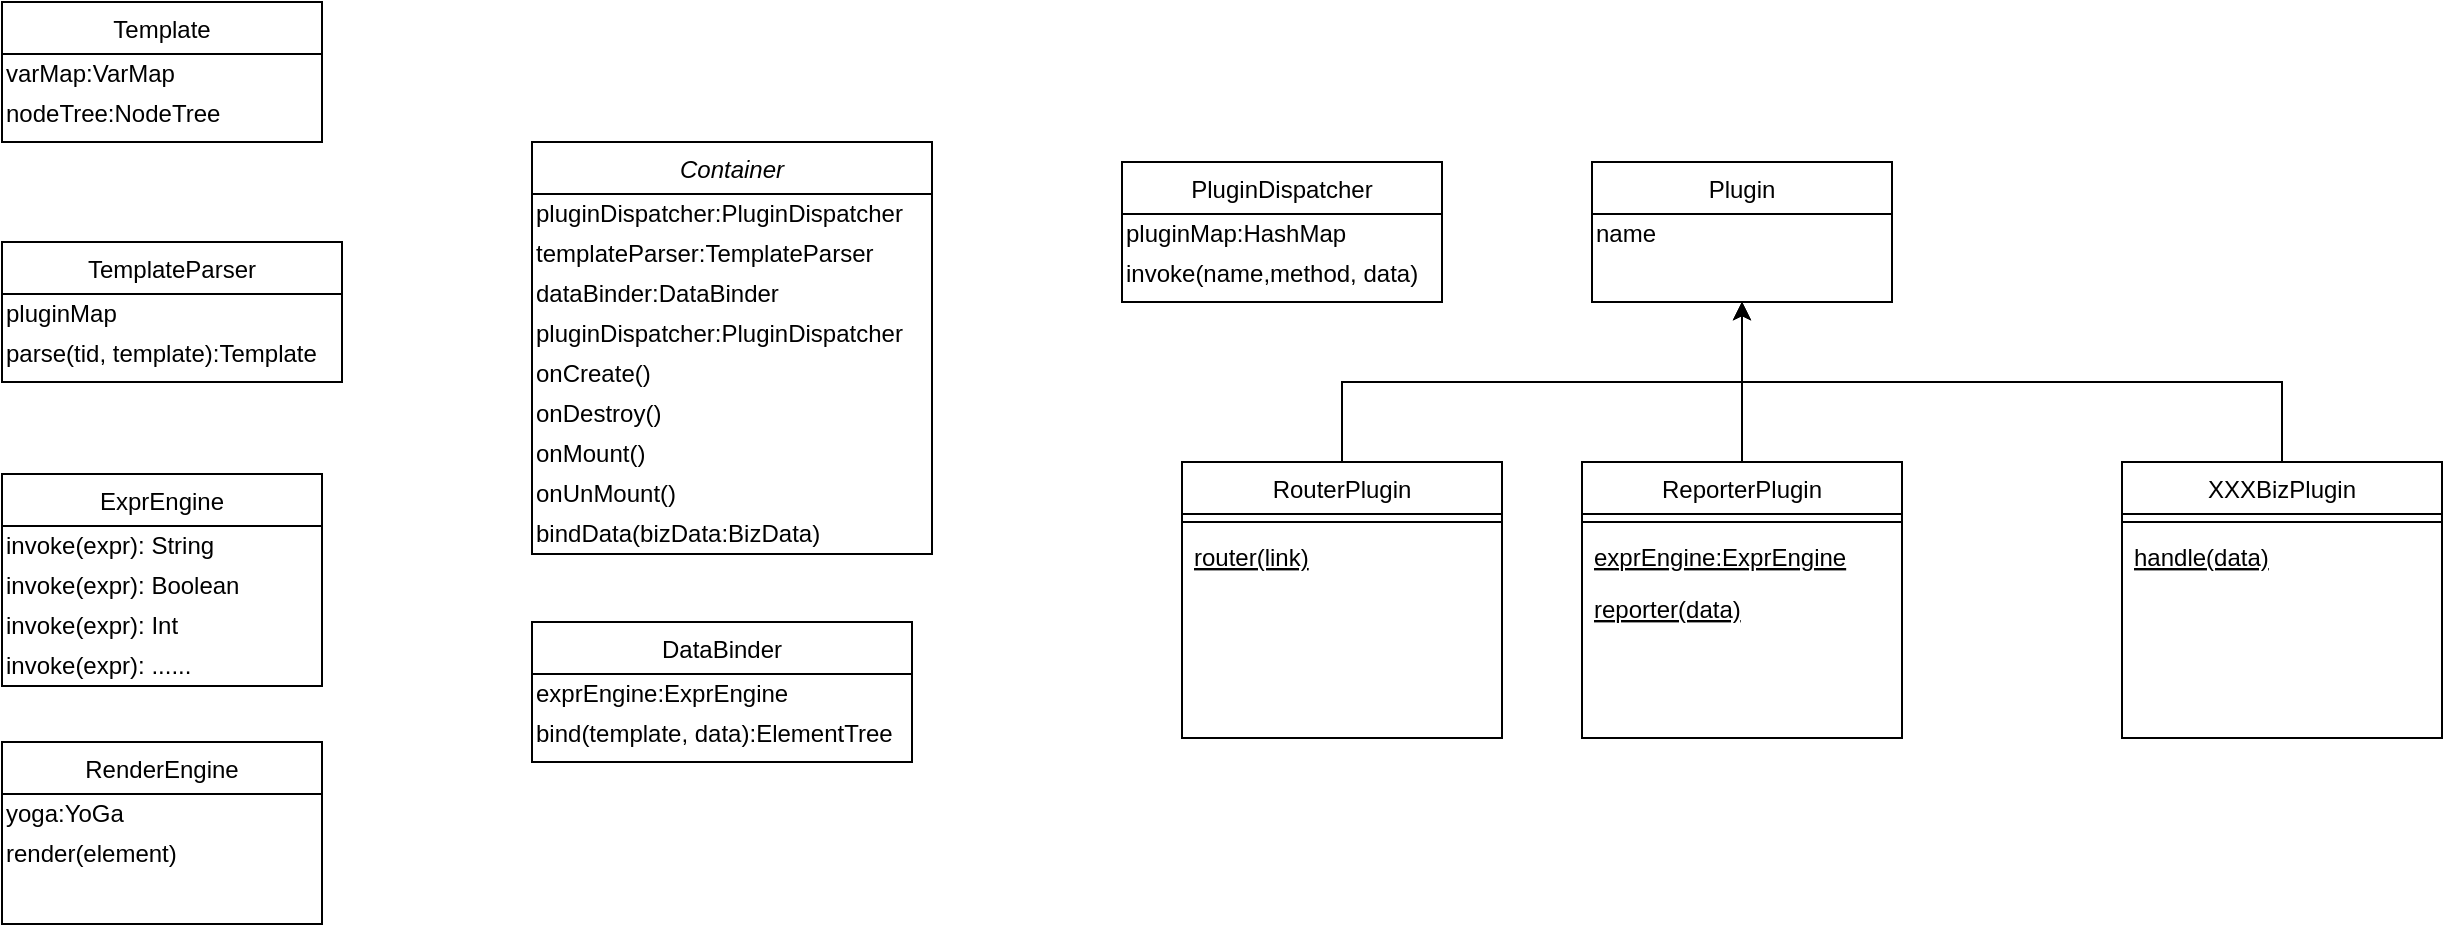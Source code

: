 <mxfile version="13.6.9" type="github">
  <diagram id="C5RBs43oDa-KdzZeNtuy" name="Page-1">
    <mxGraphModel dx="2211" dy="771" grid="1" gridSize="10" guides="1" tooltips="1" connect="1" arrows="1" fold="1" page="1" pageScale="1" pageWidth="827" pageHeight="1169" math="0" shadow="0">
      <root>
        <mxCell id="WIyWlLk6GJQsqaUBKTNV-0" />
        <mxCell id="WIyWlLk6GJQsqaUBKTNV-1" parent="WIyWlLk6GJQsqaUBKTNV-0" />
        <mxCell id="MHrX1MREFNrq3gRmVXJ0-21" style="edgeStyle=orthogonalEdgeStyle;rounded=0;orthogonalLoop=1;jettySize=auto;html=1;exitX=0.5;exitY=0;exitDx=0;exitDy=0;entryX=0.5;entryY=1;entryDx=0;entryDy=0;" edge="1" parent="WIyWlLk6GJQsqaUBKTNV-1" source="zkfFHV4jXpPFQw0GAbJ--6" target="zkfFHV4jXpPFQw0GAbJ--17">
          <mxGeometry relative="1" as="geometry">
            <mxPoint x="520" y="250" as="targetPoint" />
          </mxGeometry>
        </mxCell>
        <mxCell id="zkfFHV4jXpPFQw0GAbJ--6" value="RouterPlugin" style="swimlane;fontStyle=0;align=center;verticalAlign=top;childLayout=stackLayout;horizontal=1;startSize=26;horizontalStack=0;resizeParent=1;resizeLast=0;collapsible=1;marginBottom=0;rounded=0;shadow=0;strokeWidth=1;" parent="WIyWlLk6GJQsqaUBKTNV-1" vertex="1">
          <mxGeometry x="350" y="340" width="160" height="138" as="geometry">
            <mxRectangle x="130" y="380" width="160" height="26" as="alternateBounds" />
          </mxGeometry>
        </mxCell>
        <mxCell id="zkfFHV4jXpPFQw0GAbJ--9" value="" style="line;html=1;strokeWidth=1;align=left;verticalAlign=middle;spacingTop=-1;spacingLeft=3;spacingRight=3;rotatable=0;labelPosition=right;points=[];portConstraint=eastwest;" parent="zkfFHV4jXpPFQw0GAbJ--6" vertex="1">
          <mxGeometry y="26" width="160" height="8" as="geometry" />
        </mxCell>
        <mxCell id="zkfFHV4jXpPFQw0GAbJ--10" value="router(link)" style="text;align=left;verticalAlign=top;spacingLeft=4;spacingRight=4;overflow=hidden;rotatable=0;points=[[0,0.5],[1,0.5]];portConstraint=eastwest;fontStyle=4" parent="zkfFHV4jXpPFQw0GAbJ--6" vertex="1">
          <mxGeometry y="34" width="160" height="26" as="geometry" />
        </mxCell>
        <mxCell id="MHrX1MREFNrq3gRmVXJ0-27" style="edgeStyle=orthogonalEdgeStyle;rounded=0;orthogonalLoop=1;jettySize=auto;html=1;exitX=0.5;exitY=0;exitDx=0;exitDy=0;entryX=0.5;entryY=1;entryDx=0;entryDy=0;" edge="1" parent="WIyWlLk6GJQsqaUBKTNV-1" source="MHrX1MREFNrq3gRmVXJ0-5" target="zkfFHV4jXpPFQw0GAbJ--17">
          <mxGeometry relative="1" as="geometry">
            <mxPoint x="520" y="250" as="targetPoint" />
          </mxGeometry>
        </mxCell>
        <mxCell id="MHrX1MREFNrq3gRmVXJ0-5" value="ReporterPlugin" style="swimlane;fontStyle=0;align=center;verticalAlign=top;childLayout=stackLayout;horizontal=1;startSize=26;horizontalStack=0;resizeParent=1;resizeLast=0;collapsible=1;marginBottom=0;rounded=0;shadow=0;strokeWidth=1;" vertex="1" parent="WIyWlLk6GJQsqaUBKTNV-1">
          <mxGeometry x="550" y="340" width="160" height="138" as="geometry">
            <mxRectangle x="130" y="380" width="160" height="26" as="alternateBounds" />
          </mxGeometry>
        </mxCell>
        <mxCell id="MHrX1MREFNrq3gRmVXJ0-7" value="" style="line;html=1;strokeWidth=1;align=left;verticalAlign=middle;spacingTop=-1;spacingLeft=3;spacingRight=3;rotatable=0;labelPosition=right;points=[];portConstraint=eastwest;" vertex="1" parent="MHrX1MREFNrq3gRmVXJ0-5">
          <mxGeometry y="26" width="160" height="8" as="geometry" />
        </mxCell>
        <mxCell id="MHrX1MREFNrq3gRmVXJ0-8" value="exprEngine:ExprEngine" style="text;align=left;verticalAlign=top;spacingLeft=4;spacingRight=4;overflow=hidden;rotatable=0;points=[[0,0.5],[1,0.5]];portConstraint=eastwest;fontStyle=4" vertex="1" parent="MHrX1MREFNrq3gRmVXJ0-5">
          <mxGeometry y="34" width="160" height="26" as="geometry" />
        </mxCell>
        <mxCell id="MHrX1MREFNrq3gRmVXJ0-47" value="reporter(data)" style="text;align=left;verticalAlign=top;spacingLeft=4;spacingRight=4;overflow=hidden;rotatable=0;points=[[0,0.5],[1,0.5]];portConstraint=eastwest;fontStyle=4" vertex="1" parent="MHrX1MREFNrq3gRmVXJ0-5">
          <mxGeometry y="60" width="160" height="26" as="geometry" />
        </mxCell>
        <mxCell id="MHrX1MREFNrq3gRmVXJ0-26" style="edgeStyle=orthogonalEdgeStyle;rounded=0;orthogonalLoop=1;jettySize=auto;html=1;exitX=0.5;exitY=0;exitDx=0;exitDy=0;entryX=0.5;entryY=1;entryDx=0;entryDy=0;" edge="1" parent="WIyWlLk6GJQsqaUBKTNV-1" source="MHrX1MREFNrq3gRmVXJ0-23" target="zkfFHV4jXpPFQw0GAbJ--17">
          <mxGeometry relative="1" as="geometry">
            <mxPoint x="520" y="250" as="targetPoint" />
          </mxGeometry>
        </mxCell>
        <mxCell id="zkfFHV4jXpPFQw0GAbJ--17" value="Plugin&#xa;" style="swimlane;fontStyle=0;align=center;verticalAlign=top;childLayout=stackLayout;horizontal=1;startSize=26;horizontalStack=0;resizeParent=1;resizeLast=0;collapsible=1;marginBottom=0;rounded=0;shadow=0;strokeWidth=1;" parent="WIyWlLk6GJQsqaUBKTNV-1" vertex="1">
          <mxGeometry x="555" y="190" width="150" height="70" as="geometry">
            <mxRectangle x="550" y="140" width="160" height="26" as="alternateBounds" />
          </mxGeometry>
        </mxCell>
        <mxCell id="MHrX1MREFNrq3gRmVXJ0-4" value="name" style="text;html=1;align=left;verticalAlign=middle;resizable=0;points=[];autosize=1;" vertex="1" parent="zkfFHV4jXpPFQw0GAbJ--17">
          <mxGeometry y="26" width="150" height="20" as="geometry" />
        </mxCell>
        <mxCell id="MHrX1MREFNrq3gRmVXJ0-33" value="TemplateParser" style="swimlane;fontStyle=0;align=center;verticalAlign=top;childLayout=stackLayout;horizontal=1;startSize=26;horizontalStack=0;resizeParent=1;resizeLast=0;collapsible=1;marginBottom=0;rounded=0;shadow=0;strokeWidth=1;" vertex="1" parent="WIyWlLk6GJQsqaUBKTNV-1">
          <mxGeometry x="-240" y="230" width="170" height="70" as="geometry">
            <mxRectangle x="550" y="140" width="160" height="26" as="alternateBounds" />
          </mxGeometry>
        </mxCell>
        <mxCell id="MHrX1MREFNrq3gRmVXJ0-34" value="pluginMap" style="text;html=1;align=left;verticalAlign=middle;resizable=0;points=[];autosize=1;" vertex="1" parent="MHrX1MREFNrq3gRmVXJ0-33">
          <mxGeometry y="26" width="170" height="20" as="geometry" />
        </mxCell>
        <mxCell id="MHrX1MREFNrq3gRmVXJ0-35" value="parse(tid, template):&lt;span style=&quot;text-align: center&quot;&gt;Template&lt;/span&gt;" style="text;html=1;align=left;verticalAlign=middle;resizable=0;points=[];autosize=1;" vertex="1" parent="MHrX1MREFNrq3gRmVXJ0-33">
          <mxGeometry y="46" width="170" height="20" as="geometry" />
        </mxCell>
        <mxCell id="MHrX1MREFNrq3gRmVXJ0-39" value="Template" style="swimlane;fontStyle=0;align=center;verticalAlign=top;childLayout=stackLayout;horizontal=1;startSize=26;horizontalStack=0;resizeParent=1;resizeLast=0;collapsible=1;marginBottom=0;rounded=0;shadow=0;strokeWidth=1;" vertex="1" parent="WIyWlLk6GJQsqaUBKTNV-1">
          <mxGeometry x="-240" y="110" width="160" height="70" as="geometry">
            <mxRectangle x="550" y="140" width="160" height="26" as="alternateBounds" />
          </mxGeometry>
        </mxCell>
        <mxCell id="MHrX1MREFNrq3gRmVXJ0-40" value="varMap:VarMap" style="text;html=1;align=left;verticalAlign=middle;resizable=0;points=[];autosize=1;" vertex="1" parent="MHrX1MREFNrq3gRmVXJ0-39">
          <mxGeometry y="26" width="160" height="20" as="geometry" />
        </mxCell>
        <mxCell id="MHrX1MREFNrq3gRmVXJ0-41" value="nodeTree:NodeTree" style="text;html=1;align=left;verticalAlign=middle;resizable=0;points=[];autosize=1;" vertex="1" parent="MHrX1MREFNrq3gRmVXJ0-39">
          <mxGeometry y="46" width="160" height="20" as="geometry" />
        </mxCell>
        <mxCell id="MHrX1MREFNrq3gRmVXJ0-30" value="PluginDispatcher" style="swimlane;fontStyle=0;align=center;verticalAlign=top;childLayout=stackLayout;horizontal=1;startSize=26;horizontalStack=0;resizeParent=1;resizeLast=0;collapsible=1;marginBottom=0;rounded=0;shadow=0;strokeWidth=1;" vertex="1" parent="WIyWlLk6GJQsqaUBKTNV-1">
          <mxGeometry x="320" y="190" width="160" height="70" as="geometry">
            <mxRectangle x="550" y="140" width="160" height="26" as="alternateBounds" />
          </mxGeometry>
        </mxCell>
        <mxCell id="MHrX1MREFNrq3gRmVXJ0-31" value="pluginMap:HashMap" style="text;html=1;align=left;verticalAlign=middle;resizable=0;points=[];autosize=1;" vertex="1" parent="MHrX1MREFNrq3gRmVXJ0-30">
          <mxGeometry y="26" width="160" height="20" as="geometry" />
        </mxCell>
        <mxCell id="MHrX1MREFNrq3gRmVXJ0-32" value="invoke(name,method, data)" style="text;html=1;align=left;verticalAlign=middle;resizable=0;points=[];autosize=1;" vertex="1" parent="MHrX1MREFNrq3gRmVXJ0-30">
          <mxGeometry y="46" width="160" height="20" as="geometry" />
        </mxCell>
        <mxCell id="MHrX1MREFNrq3gRmVXJ0-44" value="DataBinder" style="swimlane;fontStyle=0;align=center;verticalAlign=top;childLayout=stackLayout;horizontal=1;startSize=26;horizontalStack=0;resizeParent=1;resizeLast=0;collapsible=1;marginBottom=0;rounded=0;shadow=0;strokeWidth=1;" vertex="1" parent="WIyWlLk6GJQsqaUBKTNV-1">
          <mxGeometry x="25" y="420" width="190" height="70" as="geometry">
            <mxRectangle x="550" y="140" width="160" height="26" as="alternateBounds" />
          </mxGeometry>
        </mxCell>
        <mxCell id="MHrX1MREFNrq3gRmVXJ0-46" value="&lt;span&gt;exprEngine:ExprEngine&lt;/span&gt;" style="text;html=1;align=left;verticalAlign=middle;resizable=0;points=[];autosize=1;" vertex="1" parent="MHrX1MREFNrq3gRmVXJ0-44">
          <mxGeometry y="26" width="190" height="20" as="geometry" />
        </mxCell>
        <mxCell id="MHrX1MREFNrq3gRmVXJ0-68" value="bind(template, data):&lt;span style=&quot;text-align: center&quot;&gt;ElementTree&lt;/span&gt;" style="text;html=1;align=left;verticalAlign=middle;resizable=0;points=[];autosize=1;" vertex="1" parent="MHrX1MREFNrq3gRmVXJ0-44">
          <mxGeometry y="46" width="190" height="20" as="geometry" />
        </mxCell>
        <mxCell id="MHrX1MREFNrq3gRmVXJ0-49" value="ExprEngine" style="swimlane;fontStyle=0;align=center;verticalAlign=top;childLayout=stackLayout;horizontal=1;startSize=26;horizontalStack=0;resizeParent=1;resizeLast=0;collapsible=1;marginBottom=0;rounded=0;shadow=0;strokeWidth=1;" vertex="1" parent="WIyWlLk6GJQsqaUBKTNV-1">
          <mxGeometry x="-240" y="346" width="160" height="106" as="geometry">
            <mxRectangle x="550" y="140" width="160" height="26" as="alternateBounds" />
          </mxGeometry>
        </mxCell>
        <mxCell id="MHrX1MREFNrq3gRmVXJ0-51" value="invoke(expr): String" style="text;html=1;align=left;verticalAlign=middle;resizable=0;points=[];autosize=1;" vertex="1" parent="MHrX1MREFNrq3gRmVXJ0-49">
          <mxGeometry y="26" width="160" height="20" as="geometry" />
        </mxCell>
        <mxCell id="MHrX1MREFNrq3gRmVXJ0-52" value="invoke(expr): Boolean" style="text;html=1;align=left;verticalAlign=middle;resizable=0;points=[];autosize=1;" vertex="1" parent="MHrX1MREFNrq3gRmVXJ0-49">
          <mxGeometry y="46" width="160" height="20" as="geometry" />
        </mxCell>
        <mxCell id="MHrX1MREFNrq3gRmVXJ0-53" value="invoke(expr): Int" style="text;html=1;align=left;verticalAlign=middle;resizable=0;points=[];autosize=1;" vertex="1" parent="MHrX1MREFNrq3gRmVXJ0-49">
          <mxGeometry y="66" width="160" height="20" as="geometry" />
        </mxCell>
        <mxCell id="MHrX1MREFNrq3gRmVXJ0-54" value="invoke(expr): ......" style="text;html=1;align=left;verticalAlign=middle;resizable=0;points=[];autosize=1;" vertex="1" parent="MHrX1MREFNrq3gRmVXJ0-49">
          <mxGeometry y="86" width="160" height="20" as="geometry" />
        </mxCell>
        <mxCell id="zkfFHV4jXpPFQw0GAbJ--0" value="Container&#xa;" style="swimlane;fontStyle=2;align=center;verticalAlign=top;childLayout=stackLayout;horizontal=1;startSize=26;horizontalStack=0;resizeParent=1;resizeLast=0;collapsible=1;marginBottom=0;rounded=0;shadow=0;strokeWidth=1;" parent="WIyWlLk6GJQsqaUBKTNV-1" vertex="1">
          <mxGeometry x="25" y="180" width="200" height="206" as="geometry">
            <mxRectangle x="230" y="140" width="160" height="26" as="alternateBounds" />
          </mxGeometry>
        </mxCell>
        <mxCell id="MHrX1MREFNrq3gRmVXJ0-2" value="&lt;span style=&quot;text-align: center&quot;&gt;pluginDispatcher:&lt;/span&gt;&lt;span style=&quot;text-align: center&quot;&gt;PluginDispatcher&lt;/span&gt;&lt;span&gt;&lt;br&gt;&lt;/span&gt;" style="text;html=1;align=left;verticalAlign=middle;resizable=0;points=[];autosize=1;" vertex="1" parent="zkfFHV4jXpPFQw0GAbJ--0">
          <mxGeometry y="26" width="200" height="20" as="geometry" />
        </mxCell>
        <mxCell id="MHrX1MREFNrq3gRmVXJ0-38" value="&lt;span style=&quot;text-align: center&quot;&gt;templateParser:&lt;/span&gt;&lt;span style=&quot;text-align: center&quot;&gt;TemplateParser&lt;/span&gt;&lt;span&gt;&lt;br&gt;&lt;/span&gt;" style="text;html=1;align=left;verticalAlign=middle;resizable=0;points=[];autosize=1;" vertex="1" parent="zkfFHV4jXpPFQw0GAbJ--0">
          <mxGeometry y="46" width="200" height="20" as="geometry" />
        </mxCell>
        <mxCell id="MHrX1MREFNrq3gRmVXJ0-48" value="&lt;span style=&quot;text-align: center&quot;&gt;dataBinder:&lt;/span&gt;&lt;span style=&quot;text-align: center&quot;&gt;DataBinder&lt;/span&gt;&lt;span style=&quot;text-align: center&quot;&gt;&lt;br&gt;&lt;/span&gt;" style="text;html=1;align=left;verticalAlign=middle;resizable=0;points=[];autosize=1;" vertex="1" parent="zkfFHV4jXpPFQw0GAbJ--0">
          <mxGeometry y="66" width="200" height="20" as="geometry" />
        </mxCell>
        <mxCell id="MHrX1MREFNrq3gRmVXJ0-55" value="&lt;span style=&quot;text-align: center&quot;&gt;pluginDispatcher:&lt;/span&gt;&lt;span style=&quot;text-align: center&quot;&gt;PluginDispatcher&lt;/span&gt;&lt;span&gt;&lt;br&gt;&lt;/span&gt;" style="text;html=1;align=left;verticalAlign=middle;resizable=0;points=[];autosize=1;" vertex="1" parent="zkfFHV4jXpPFQw0GAbJ--0">
          <mxGeometry y="86" width="200" height="20" as="geometry" />
        </mxCell>
        <mxCell id="MHrX1MREFNrq3gRmVXJ0-11" value="onCreate()" style="text;html=1;align=left;verticalAlign=middle;resizable=0;points=[];autosize=1;" vertex="1" parent="zkfFHV4jXpPFQw0GAbJ--0">
          <mxGeometry y="106" width="200" height="20" as="geometry" />
        </mxCell>
        <mxCell id="MHrX1MREFNrq3gRmVXJ0-12" value="onDestroy()" style="text;html=1;align=left;verticalAlign=middle;resizable=0;points=[];autosize=1;" vertex="1" parent="zkfFHV4jXpPFQw0GAbJ--0">
          <mxGeometry y="126" width="200" height="20" as="geometry" />
        </mxCell>
        <mxCell id="MHrX1MREFNrq3gRmVXJ0-9" value="onMount()" style="text;html=1;align=left;verticalAlign=middle;resizable=0;points=[];autosize=1;" vertex="1" parent="zkfFHV4jXpPFQw0GAbJ--0">
          <mxGeometry y="146" width="200" height="20" as="geometry" />
        </mxCell>
        <mxCell id="MHrX1MREFNrq3gRmVXJ0-10" value="onUnMount()" style="text;html=1;align=left;verticalAlign=middle;resizable=0;points=[];autosize=1;" vertex="1" parent="zkfFHV4jXpPFQw0GAbJ--0">
          <mxGeometry y="166" width="200" height="20" as="geometry" />
        </mxCell>
        <mxCell id="MHrX1MREFNrq3gRmVXJ0-66" value="bindData(bizData:BizData)" style="text;html=1;align=left;verticalAlign=middle;resizable=0;points=[];autosize=1;" vertex="1" parent="zkfFHV4jXpPFQw0GAbJ--0">
          <mxGeometry y="186" width="200" height="20" as="geometry" />
        </mxCell>
        <mxCell id="MHrX1MREFNrq3gRmVXJ0-56" value="RenderEngine" style="swimlane;fontStyle=0;align=center;verticalAlign=top;childLayout=stackLayout;horizontal=1;startSize=26;horizontalStack=0;resizeParent=1;resizeLast=0;collapsible=1;marginBottom=0;rounded=0;shadow=0;strokeWidth=1;" vertex="1" parent="WIyWlLk6GJQsqaUBKTNV-1">
          <mxGeometry x="-240" y="480" width="160" height="91" as="geometry">
            <mxRectangle x="550" y="140" width="160" height="26" as="alternateBounds" />
          </mxGeometry>
        </mxCell>
        <mxCell id="MHrX1MREFNrq3gRmVXJ0-57" value="yoga:YoGa" style="text;html=1;align=left;verticalAlign=middle;resizable=0;points=[];autosize=1;" vertex="1" parent="MHrX1MREFNrq3gRmVXJ0-56">
          <mxGeometry y="26" width="160" height="20" as="geometry" />
        </mxCell>
        <mxCell id="MHrX1MREFNrq3gRmVXJ0-58" value="render(element)" style="text;html=1;align=left;verticalAlign=middle;resizable=0;points=[];autosize=1;" vertex="1" parent="MHrX1MREFNrq3gRmVXJ0-56">
          <mxGeometry y="46" width="160" height="20" as="geometry" />
        </mxCell>
        <mxCell id="MHrX1MREFNrq3gRmVXJ0-23" value="XXXBizPlugin" style="swimlane;fontStyle=0;align=center;verticalAlign=top;childLayout=stackLayout;horizontal=1;startSize=26;horizontalStack=0;resizeParent=1;resizeLast=0;collapsible=1;marginBottom=0;rounded=0;shadow=0;strokeWidth=1;" vertex="1" parent="WIyWlLk6GJQsqaUBKTNV-1">
          <mxGeometry x="820" y="340" width="160" height="138" as="geometry">
            <mxRectangle x="130" y="380" width="160" height="26" as="alternateBounds" />
          </mxGeometry>
        </mxCell>
        <mxCell id="MHrX1MREFNrq3gRmVXJ0-24" value="" style="line;html=1;strokeWidth=1;align=left;verticalAlign=middle;spacingTop=-1;spacingLeft=3;spacingRight=3;rotatable=0;labelPosition=right;points=[];portConstraint=eastwest;" vertex="1" parent="MHrX1MREFNrq3gRmVXJ0-23">
          <mxGeometry y="26" width="160" height="8" as="geometry" />
        </mxCell>
        <mxCell id="MHrX1MREFNrq3gRmVXJ0-25" value="handle(data)" style="text;align=left;verticalAlign=top;spacingLeft=4;spacingRight=4;overflow=hidden;rotatable=0;points=[[0,0.5],[1,0.5]];portConstraint=eastwest;fontStyle=4" vertex="1" parent="MHrX1MREFNrq3gRmVXJ0-23">
          <mxGeometry y="34" width="160" height="26" as="geometry" />
        </mxCell>
      </root>
    </mxGraphModel>
  </diagram>
</mxfile>
